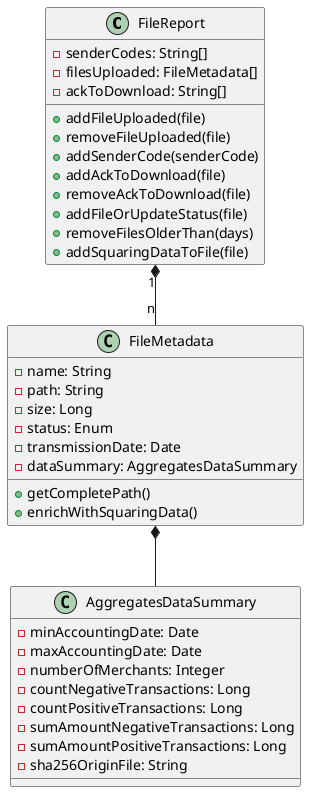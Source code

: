 @startuml
class FileReport {
 -senderCodes: String[]
 -filesUploaded: FileMetadata[]
 -ackToDownload: String[]
 +addFileUploaded(file)
 +removeFileUploaded(file)
 +addSenderCode(senderCode)
 +addAckToDownload(file)
 +removeAckToDownload(file)
 +addFileOrUpdateStatus(file)
 +removeFilesOlderThan(days)
 +addSquaringDataToFile(file)
}

class FileMetadata {
 -name: String
 -path: String
 -size: Long
 -status: Enum
 -transmissionDate: Date
 -dataSummary: AggregatesDataSummary

 +getCompletePath()
 +enrichWithSquaringData()
}

class AggregatesDataSummary {
  -minAccountingDate: Date
  -maxAccountingDate: Date
  -numberOfMerchants: Integer
  -countNegativeTransactions: Long
  -countPositiveTransactions: Long
  -sumAmountNegativeTransactions: Long
  -sumAmountPositiveTransactions: Long
  -sha256OriginFile: String
}

FileReport "1" *-- "n" FileMetadata
FileMetadata *-- AggregatesDataSummary
@enduml
